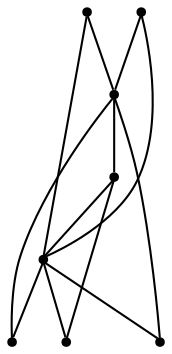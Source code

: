 graph {
  node [shape=point,comment="{\"directed\":false,\"doi\":\"10.1007/978-3-030-04414-5_14\",\"figure\":\"7\"}"]

  v0 [pos="1491.212587523501,1769.8564859986716"]
  v1 [pos="1174.4954663125163,1586.4961893687523"]
  v2 [pos="1174.4954663125163,1469.8113468384076"]
  v3 [pos="1357.8580101715074,1669.841778745988"]
  v4 [pos="1257.8420771575122,1603.1653072441993"]
  v5 [pos="1307.85004366451,1636.5035429950938"]
  v6 [pos="1407.865976678505,1703.1800144968824"]
  v7 [pos="857.7783133073228,1769.8564859986716"]

  v1 -- v7 [id="-10",pos="1174.4954663125163,1586.4961893687523 857.7783133073228,1769.8564859986716 857.7783133073228,1769.8564859986716 857.7783133073228,1769.8564859986716"]
  v1 -- v5 [id="-11",pos="1174.4954663125163,1586.4961893687523 1307.85004366451,1636.5035429950938 1307.85004366451,1636.5035429950938 1307.85004366451,1636.5035429950938"]
  v1 -- v3 [id="-12",pos="1174.4954663125163,1586.4961893687523 1357.8580101715074,1669.841778745988 1357.8580101715074,1669.841778745988 1357.8580101715074,1669.841778745988"]
  v3 -- v6 [id="-13",pos="1357.8580101715074,1669.841778745988 1407.865976678505,1703.1800144968824 1407.865976678505,1703.1800144968824 1407.865976678505,1703.1800144968824"]
  v2 -- v7 [id="-14",pos="1174.4954663125163,1469.8113468384076 857.7783133073228,1769.8564859986716 857.7783133073228,1769.8564859986716 857.7783133073228,1769.8564859986716"]
  v2 -- v6 [id="-17",pos="1174.4954663125163,1469.8113468384076 1407.865976678505,1703.1800144968824 1407.865976678505,1703.1800144968824 1407.865976678505,1703.1800144968824"]
  v2 -- v5 [id="-18",pos="1174.4954663125163,1469.8113468384076 1307.85004366451,1636.5035429950938 1307.85004366451,1636.5035429950938 1307.85004366451,1636.5035429950938"]
  v4 -- v2 [id="-19",pos="1257.8420771575122,1603.1653072441993 1174.4954663125163,1469.8113468384076 1174.4954663125163,1469.8113468384076 1174.4954663125163,1469.8113468384076"]
  v4 -- v1 [id="-20",pos="1257.8420771575122,1603.1653072441993 1174.4954663125163,1586.4961893687523 1174.4954663125163,1586.4961893687523 1174.4954663125163,1586.4961893687523"]
  v3 -- v2 [id="-24",pos="1357.8580101715074,1669.841778745988 1174.4954663125163,1469.8113468384076 1174.4954663125163,1469.8113468384076 1174.4954663125163,1469.8113468384076"]
  v0 -- v2 [id="-29",pos="1491.212587523501,1769.8564859986716 1174.4954663125163,1469.8113468384076 1174.4954663125163,1469.8113468384076 1174.4954663125163,1469.8113468384076"]
  v0 -- v1 [id="-30",pos="1491.212587523501,1769.8564859986716 1174.4954663125163,1586.4961893687523 1174.4954663125163,1586.4961893687523 1174.4954663125163,1586.4961893687523"]
}